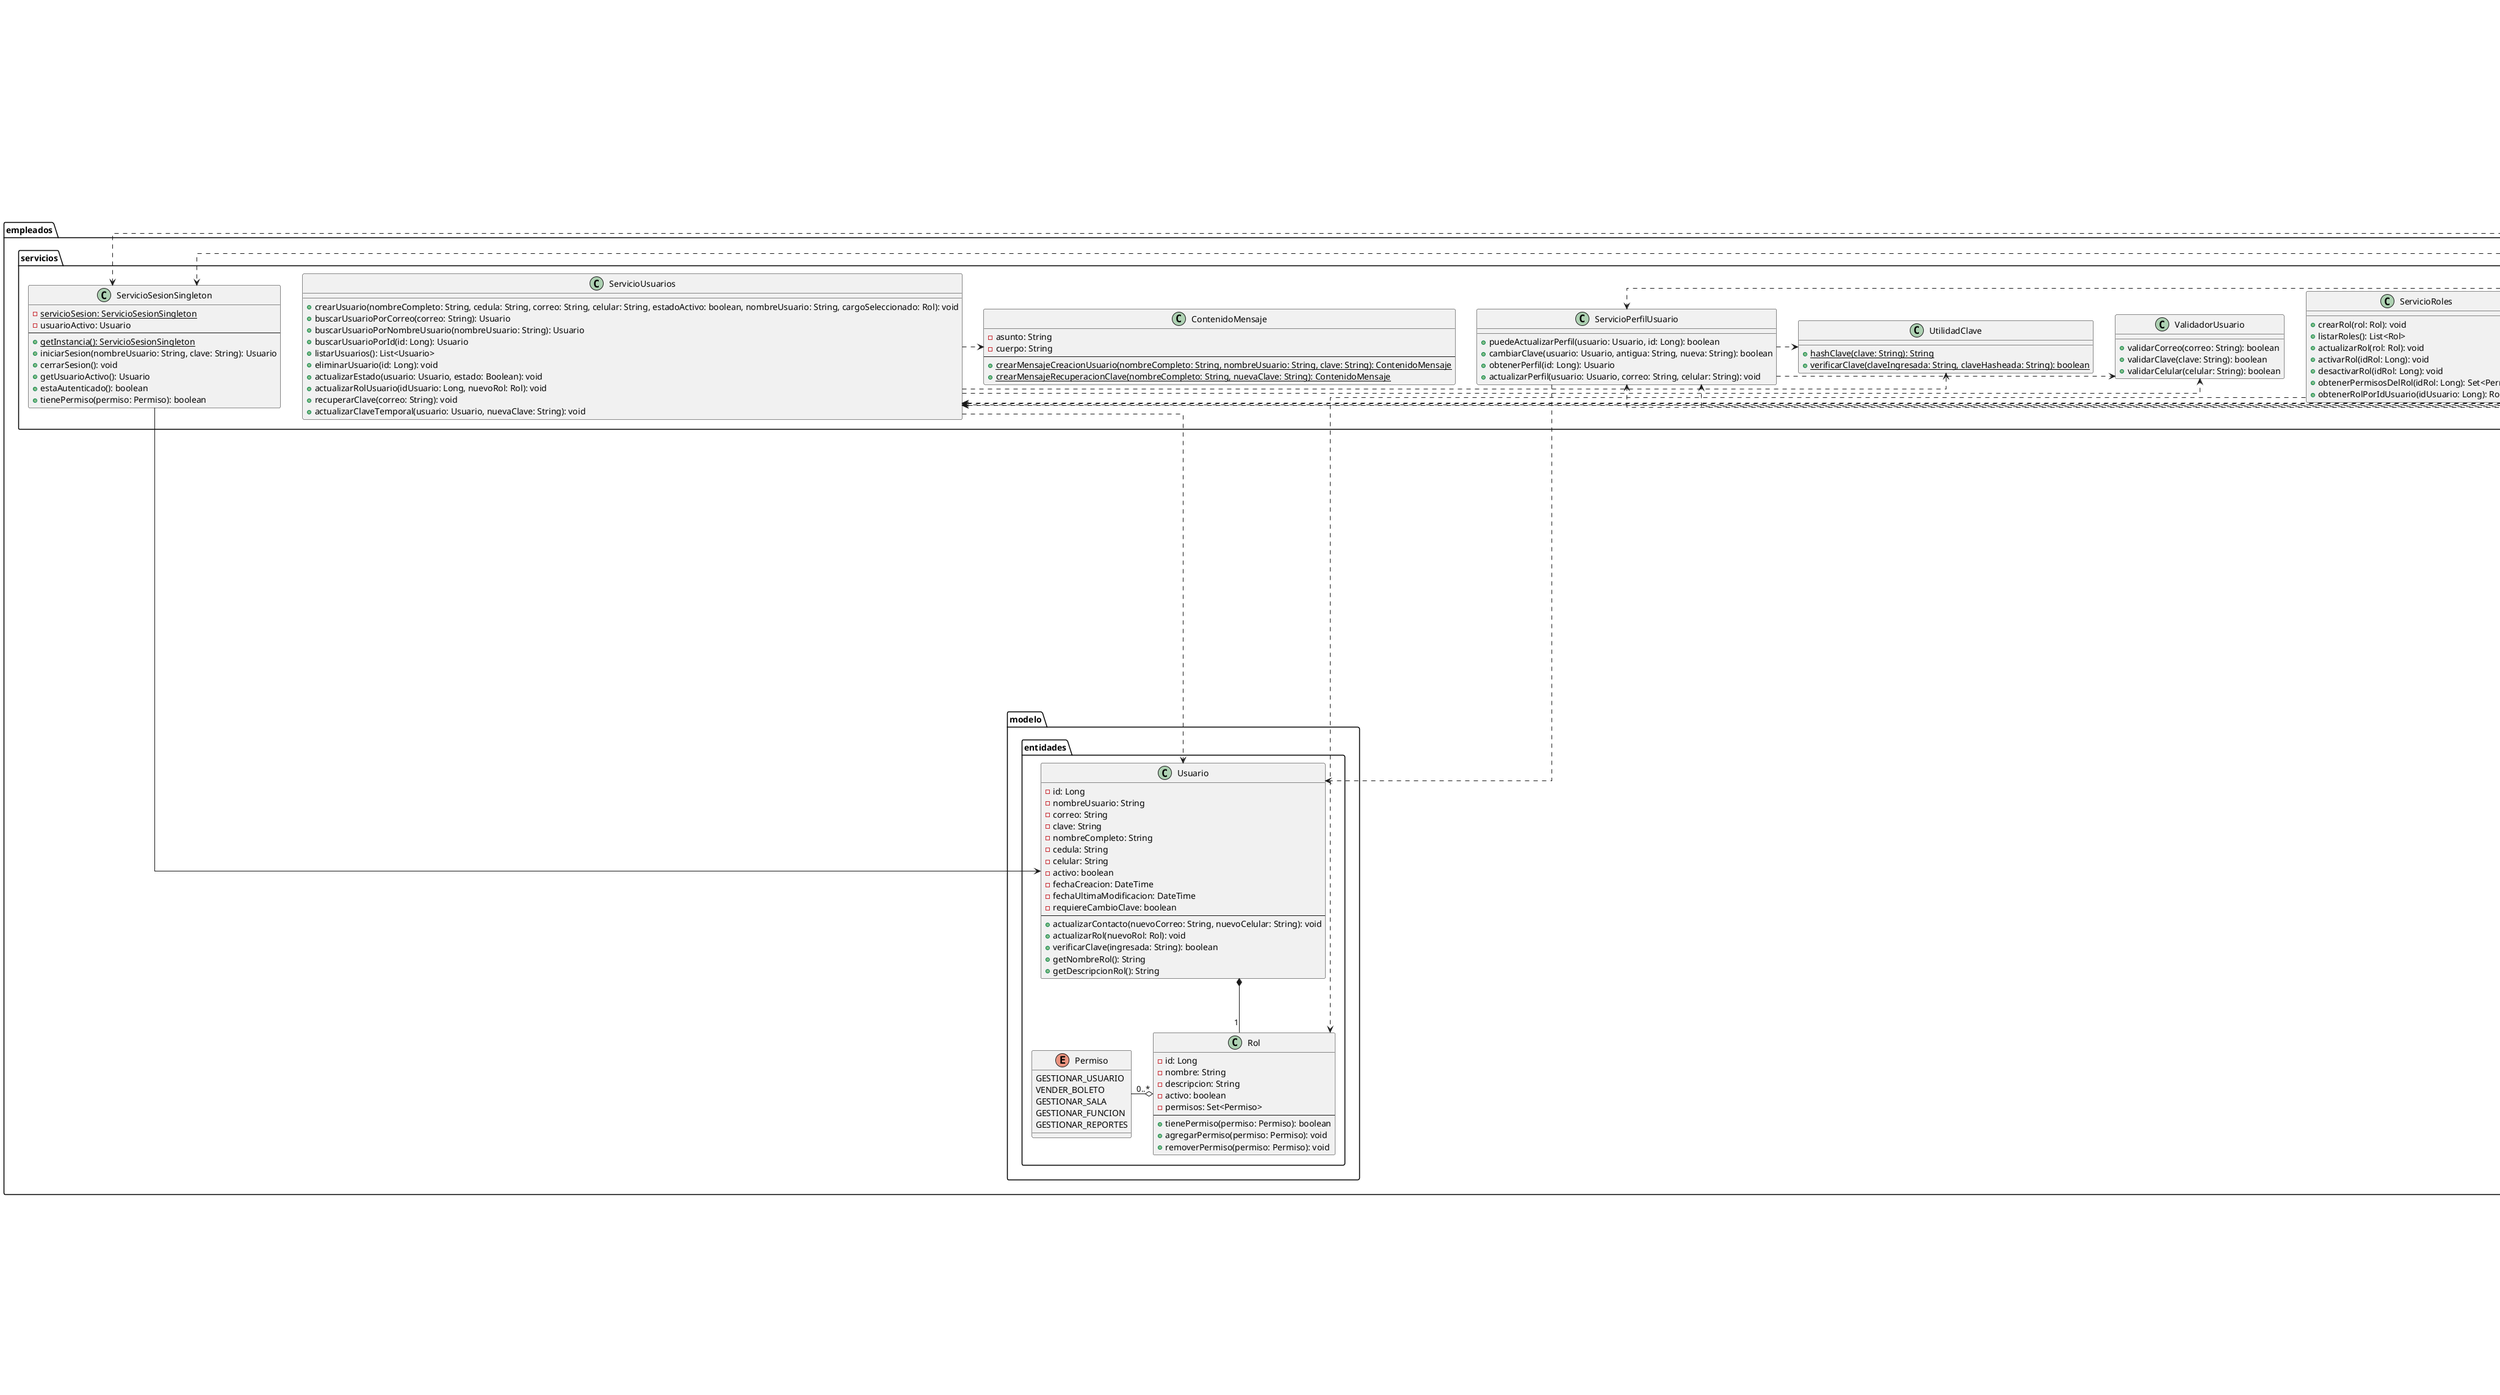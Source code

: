 @startuml General_DiagramaDeClases
skinparam linetype ortho

package empleados {
' ============================== MODELO DE DOMINIO ==============================
package modelo {
package entidades{
class Usuario {
  - id: Long
  - nombreUsuario: String
  - correo: String
  - clave: String
  - nombreCompleto: String
  - cedula: String
  - celular: String
  - activo: boolean
  - fechaCreacion: DateTime
  - fechaUltimaModificacion: DateTime
  - requiereCambioClave: boolean
  --
  + actualizarContacto(nuevoCorreo: String, nuevoCelular: String): void
  + actualizarRol(nuevoRol: Rol): void
  + verificarClave(ingresada: String): boolean
  + getNombreRol(): String
  + getDescripcionRol(): String
}

class Rol {
  - id: Long
  - nombre: String
  - descripcion: String
  - activo: boolean
  - permisos: Set<Permiso>
  --
  + tienePermiso(permiso: Permiso): boolean
  + agregarPermiso(permiso: Permiso): void
  + removerPermiso(permiso: Permiso): void
}

enum Permiso {
    GESTIONAR_USUARIO
    VENDER_BOLETO
    GESTIONAR_SALA
    GESTIONAR_FUNCION
    GESTIONAR_REPORTES
}
}

}

Usuario  *-- "1" Rol
Permiso "0..*" -o  Rol

' ============================== SERVICIOS ==============================

package servicios{

' ============================== SERVICIOS DE VALIDACIÓN ==============================
class ValidadorUsuario {
   + validarCorreo(correo: String): boolean
   + validarClave(clave: String): boolean
   + validarCelular(celular: String): boolean
}

' ============================== SERVICIOS DE SESIÓN Y SEGURIDAD ==============================
class ServicioSesionSingleton {
  - {static} servicioSesion: ServicioSesionSingleton
  - usuarioActivo: Usuario
  --
  + {static} getInstancia(): ServicioSesionSingleton
  + iniciarSesion(nombreUsuario: String, clave: String): Usuario
  + cerrarSesion(): void
  + getUsuarioActivo(): Usuario
  + estaAutenticado(): boolean
  + tienePermiso(permiso: Permiso): boolean
}

class UtilidadClave {
  + {static} hashClave(clave: String): String
  + {static} verificarClave(claveIngresada: String, claveHasheada: String): boolean
}

' ============================== SERVICIOS DE GESTIÓN DE USUARIOS ==============================
class ServicioUsuarios {
  + crearUsuario(nombreCompleto: String, cedula: String, correo: String, celular: String, estadoActivo: boolean, nombreUsuario: String, cargoSeleccionado: Rol): void
  + buscarUsuarioPorCorreo(correo: String): Usuario
  + buscarUsuarioPorNombreUsuario(nombreUsuario: String): Usuario
  + buscarUsuarioPorId(id: Long): Usuario
  + listarUsuarios(): List<Usuario>
  + eliminarUsuario(id: Long): void
  + actualizarEstado(usuario: Usuario, estado: Boolean): void
  + actualizarRolUsuario(idUsuario: Long, nuevoRol: Rol): void
  + recuperarClave(correo: String): void
  + actualizarClaveTemporal(usuario: Usuario, nuevaClave: String): void
}

class ServicioPerfilUsuario {
  + puedeActualizarPerfil(usuario: Usuario, id: Long): boolean
  + cambiarClave(usuario: Usuario, antigua: String, nueva: String): boolean
  + obtenerPerfil(id: Long): Usuario
  + actualizarPerfil(usuario: Usuario, correo: String, celular: String): void
}

class ServicioRoles {
  + crearRol(rol: Rol): void
  + listarRoles(): List<Rol>
  + actualizarRol(rol: Rol): void
  + activarRol(idRol: Long): void
  + desactivarRol(idRol: Long): void
  + obtenerPermisosDelRol(idRol: Long): Set<Permiso>
  + obtenerRolPorIdUsuario(idUsuario: Long): Rol
}

' ============================== SERVICIOS DE COMUNICACIÓN ==============================
class ContenidoMensaje {
  - asunto: String
  - cuerpo: String
  --
  + {static} crearMensajeCreacionUsuario(nombreCompleto: String, nombreUsuario: String, clave: String): ContenidoMensaje
  + {static} crearMensajeRecuperacionClave(nombreCompleto: String, nuevaClave: String): ContenidoMensaje
}

}

' ============================== RELACIONES DE DEPENDENCIA ==============================

ServicioUsuarios .> ValidadorUsuario
ServicioUsuarios .> UtilidadClave
ServicioUsuarios .> ContenidoMensaje
ServicioPerfilUsuario .> ValidadorUsuario
ServicioPerfilUsuario .> UtilidadClave
ServicioPerfilUsuario .> Usuario
ServicioUsuarios ..> Usuario
ServicioSesionSingleton ---> Usuario
ServicioRoles ...> Rol

package controladores {

' ============================== CONTROLADORES PRINCIPALES ==============================
class ControladorGestionUsuarios {
  + initialize(): void
  + onAgregarUsuario(): void
  + onEliminar(): void
  + onBuscar(): void
  + onLimpiar(): void
  + onBackAction(): void
}

class ControladorLogin {
  + initialize(): void
  + onIniciarSesion(): void
  + onRecuperarContrasena(): void
  + validarCampos(): boolean
}

class ControladorPortalPrincipal {
  + initialize(): void
  + onCerrarSesion(): void
  + onGestionUsuarios(): void
  + onGestionSalas(): void
  + onGestionPeliculas(): void
  + onVentaBoletos(): void
  + onReportes(): void
  + onPerfil(): void
}

' ============================== CONTROLADORES DE PERFIL ==============================
class ControladorPerfil {
  + initialize(): void
  + onActualizarContacto(): void
  + onCambiarContrasena(): void
  + onRegresar(): void
}

class ControladorActualizarContacto {
  + initialize(): void
  + onGuardar(): void
  + onCancelar(): void
}

class ControladorCambiarContrasena {
  + initialize(): void
  + onGuardar(): void
  + onCancelar(): void
}

' ============================== CONTROLADORES DE REGISTRO Y RECUPERACIÓN ==============================
class ControladorRegistrarUsuario {
  + initialize(): void
  + onGuardar(): void
  + onCancelar(): void
  + limpiarCampos(): void
}

class ControladorRecuperarContrasena {
  + initialize(): void
  + onEnviarCodigo(): void
  + onRegresar(): void
}

class ControladorCambioClaveObligatorio {
  + initialize(): void
  + onCambiarClave(): void
}

}

' Relaciones Controladores
ControladorLogin .> ServicioSesionSingleton
ControladorPortalPrincipal .> ServicioSesionSingleton
ControladorGestionUsuarios .> ServicioUsuarios
ControladorGestionUsuarios .> ServicioRoles
ControladorPerfil .> ServicioPerfilUsuario
ControladorRegistrarUsuario .> ServicioUsuarios
ControladorRegistrarUsuario .> ServicioRoles
ControladorRecuperarContrasena .> ServicioUsuarios
ControladorCambioClaveObligatorio .> ServicioUsuarios
ControladorCambiarContrasena .> ServicioPerfilUsuario
ControladorActualizarContacto .> ServicioPerfilUsuario

}

package salas {
package modelos {

package entidades{
    class Sala {
        -id: int
        -nombre: String
        -capacidad: int
        -tipo: TipoSala
        -estado: EstadoSala
    }
   class Butaca {
   -id: int
   -idSala: int
   -fila: String
   -columna: String
   -estado: EstadoButaca
   }
   enum EstadoSala{
   DISPONIBLE,
   MANTENIMIENTO
   }
   enum EstadoButaca{
   DISPONIBLE,
   OCUPADA,
   INHABILITADA
   }
   abstract class SalaFactory{
   +crearSala(int id, String nombre, int capacidad, EstadoSala estado)
   }
   class SalaNormalFactory implements SalaFactory{
   +crearSala(int id, String nombre, int capacidad, EstadoSala estado) {
   }
   class SalaVIPFactory implements SalaFactory{
   +crearSala(int id, String nombre, int capacidad, EstadoSala estado)
   }
   enum TipoSala{
   -multiplicador: double
   NORMAL(1.00),
   VIP(1.50)
   +getMultiplicador()

   }

   }



    }

    Sala -u> TipoSala
    SalaNormalFactory -u> Sala
    SalaVIPFactory -u> Sala
    Sala -u> EstadoSala
    Sala o- Butaca
    Butaca -u> EstadoButaca
    package servicios{
    class ServicioButaca{
    +listarButacasPorSala() : List<Butaca>
    +generarButacasAutomatica() : void
    +crearButaca(Butaca butaca) : void
    +actualizarButaca(Butaca butaca) : void
    +validarDatosBasicos(Butaca butaca) : void
    +listarTodasButacas() : List<Butaca>
    +eliminarButaca(int id) : void
    }
    class ServicioSala{
    -ServicioButaca : ServicioButaca
    +crearSala(Sala sala) : void
    +obtenerSalaPorId(int id) : Sala
    +listarSalas() : List<Sala>
    +actualizarSala(Sala sala) : void
    +eliminarSala(int id) : void
    +buscarSalaPorNombre(String nombre) : List<Sala>
    }
    }
    package controladores{
    class ControladorSalas {

        -servicioSala: ServicioSala
        -salas: ObservableList<Sala>
        -servicioButaca: ServicioButaca
        -salaEnEdicion: Sala
        +initialize(): void
        +onGuardar(event: ActionEvent): void
        +onBackAction(event: ActionEvent): void
    }
    class ControladorButacas {
        -servicioSala : ServicioSala
        -servicioButaca: ServicioButaca
        -salas: ObservableList<Sala>
        -butacas: ObservableList<Butaca>
        +initialize(): void
        +onBackAction(event: ActionEvent): void
    }
    class ControladorDeConsultaSalas {
        -servicioButaca : ServicioButaca
        -butacasSeleccionadas: List<Butaca>
        -controladorAsignadorButacas: ControladorAsignadorButacas
        +initialize(location: URL, resources: ResourceBundle): void
        +mostrarButacasDeSala(codigosButacasOcupadas: Set<Integer>, salaSeleccionada: Sala): void
        +getButacasSeleccionadas(): List<Butaca>
        +setControladorAsignadorButacas(controladorAsignadorButacas: ControladorAsignadorButacas): void
    }
    }

ServicioSala -u-> ServicioButaca
ControladorButacas -u-> ServicioSala
ControladorButacas -u-> ServicioButaca
Sala -u-o ControladorButacas
Butaca -u-o ControladorButacas
ControladorSalas -u-> ServicioSala
ControladorSalas o-u- Sala
ControladorSalas -u-> ServicioButaca
ControladorDeConsultaSalas -u-> ServicioButaca
ControladorDeConsultaSalas o-u- Butaca
ControladorSalas -u-> SalaFactory
}

package peliculas {
    ' ==================== PAQUETE: MODELO ====================
    package modelos {
            class Cartelera {
                - peliculas: List<Pelicula>
            }

            enum DiaSemana {
                LUNES, MARTES, MIERCOLES, JUEVES
                VIERNES, SABADO, DOMINGO
                --
                - precio: BigDecimal {readOnly}
                --
                + {static} obtenerDiaDeFecha(fechaHora: LocalDateTime): DiaSemana
                + esFinDeSemana(): boolean
            }

            enum FormatoFuncion {
                DOS_D, TRES_D
                --
                - multiplicadorPrecio: BigDecimal {readOnly}
                --
                + {static} fromString(value: String): FormatoFuncion
            }

            class Funcion {
                - id: int
                - pelicula: Pelicula
                - sala: Sala
                - fechaHoraInicio: LocalDateTime
                - fechaHoraFin: LocalDateTime
                - formato: FormatoFuncion
                - tipoEstreno: TipoEstreno
            }

            enum Genero {
                ACCION, COMEDIA, DRAMA, TERROR, CIENCIA_FICCION
                ANIMACION, ROMANCE, DOCUMENTAL, AVENTURA, FANTASIA
                --
                - nombre: String {readOnly}
                --
                + {static} porNombre(nombre: String): Genero
                + {static} obtenerTodosLosGeneros(): List<String>
            }

            enum Idioma {
                ESPANOL, INGLES, CHINO
                --
                - nombre: String {readOnly}
                - codigo: String {readOnly}
                --
                + {static} porCodigo(codigo: String): Idioma
            }

            class Pelicula {
                - id: int
                - titulo: String
                - sinopsis: String
                - duracionMinutos: int
                - anio: int
                - idioma: Idioma
                - generos: List<Genero>
                - imagenUrl: String
                --
                + agregarGenero(genero: Genero): void
                + eliminarGenero(genero: Genero): void
                + getGenerosComoString(): String
            }

            enum TipoEstreno {
                ESTRENO, PREESTRENO
                --
                - multiplicadorPrecio: BigDecimal {readOnly}
            }
    }

    ' ==================== PAQUETE: SERVICIOS ====================
    package servicios {
        class ServicioFuncion {
            + crearFuncion(...): Funcion
            + actualizarFuncion(...): void
            + listarTodasLasFunciones(): List<Funcion>
            + buscarFuncionPorId(id: int): Funcion
            + listarFuncionesPorSala(salaId: int): List<Funcion>
            + eliminarFuncion(id: int): void
            + obtenerFuncionesPorNombrePelicula(...): List<Funcion>
        }

        class ServicioPelicula {
            + crearPelicula(...): Pelicula
            + actualizarPelicula(...): void
            + eliminarPelicula(id: int): void
            + buscarPeliculaPorId(id: int): Pelicula
            + listarTodasLasPeliculas(): List<Pelicula>
            + buscarPeliculasPorTitulo(titulo: String): List<Pelicula>
            + existePeliculaDuplicada(titulo: String, anio: int): boolean
        }
    }

    ' ==================== PAQUETE: CONTROLADORES ====================
    package controladores {
        class ControladorCartelera {
            - servicioPelicula: ServicioPelicula
            - cartelera: Cartelera
            - peliculaSeleccionada: Pelicula
            --
            + obtenerCartelera(): List<Pelicula>
        }

        class ControladorDetallesCartelera {
            - peliculaActual: Pelicula
            - servicioFuncion: ServicioFuncion
            --
            + cargarPelicula(pelicula: Pelicula): void
        }

        class ControladorDetallesFuncion {
            - funcionActual: Funcion
            --
            + cargarFuncion(funcion: Funcion): void
        }

        class ControladorDetallesPelicula {
            - servicioPelicula: ServicioPelicula
            - pelicula: Pelicula
            --
            + cargarPelicula(pelicula: Pelicula): void
        }

        class ControladorFormularioFuncion {
            - servicioFuncion: ServicioFuncion
            - servicioPelicula: ServicioPelicula
            - salaService: SalaService
            - funcionEditando: Funcion
            - modoEdicion: boolean
            --
            + configurarParaEdicion(funcion: Funcion): void
        }

        class ControladorFormularioPelicula {
            - servicioPelicula: ServicioPelicula
            - peliculaEditando: Pelicula
            - modoEdicion: boolean
            --
            + configurarParaEdicion(pelicula: Pelicula): void
        }

        class ControladorFunciones {
            - servicioFuncion: ServicioFuncion
            - salaService: SalaService
            - listaFunciones: ObservableList<Funcion>
            --
            + obtenerFuncionesPorNombrePelicula(...): List<Funcion>
        }

        class ControladorPelicula {
            - servicioPelicula: ServicioPelicula
            - listaPeliculas: ObservableList<Pelicula>
        }

        class ControladorSeleccionFuncion {
            - servicioPelicula: ServicioPelicula
            - servicioFuncion: ServicioFuncion
            - salaService: SalaService
            - cartelera: Cartelera
            - peliculaSeleccionada: Pelicula
            - fechaSeleccionada: LocalDate
        }
    }

    ' ==================== RELACIONES ====================

    peliculas.modelos.Cartelera "1" -- "0..*" peliculas.modelos.Pelicula
    peliculas.modelos.Pelicula "1" -- "1" peliculas.modelos.Idioma
    peliculas.modelos.Pelicula "1" -- "1..*" peliculas.modelos.Genero
    peliculas.modelos.Funcion "1" -- "1" peliculas.modelos.Pelicula
    peliculas.modelos.Funcion "1" -- "1" salas.modelos.entidades.Sala
    peliculas.modelos.Funcion "1" -- "1" peliculas.modelos.FormatoFuncion
    peliculas.modelos.Funcion "1" -- "1" peliculas.modelos.TipoEstreno
    peliculas.modelos.Funcion .up.> peliculas.modelos.DiaSemana : usa

    peliculas.servicios.ServicioPelicula ..> peliculas.modelos.Pelicula : gestiona
    peliculas.servicios.ServicioFuncion ..> peliculas.modelos.Funcion : gestiona

    peliculas.servicios.ServicioPelicula <.left. peliculas.controladores.ControladorPelicula
    peliculas.servicios.ServicioPelicula <.left. peliculas.controladores.ControladorFormularioPelicula
    peliculas.servicios.ServicioPelicula <.left. peliculas.controladores.ControladorDetallesPelicula
    peliculas.servicios.ServicioPelicula <.left. peliculas.controladores.ControladorCartelera
    peliculas.servicios.ServicioPelicula <.left. peliculas.controladores.ControladorSeleccionFuncion

    peliculas.servicios.ServicioFuncion <.left. peliculas.controladores.ControladorFunciones
    peliculas.servicios.ServicioFuncion <.left. peliculas.controladores.ControladorFormularioFuncion
    peliculas.servicios.ServicioFuncion <.left. peliculas.controladores.ControladorDetallesCartelera
    peliculas.servicios.ServicioFuncion <.left. peliculas.controladores.ControladorSeleccionFuncion

    salas.servicios.ServicioSala <.left. peliculas.controladores.ControladorFunciones
    salas.servicios.ServicioSala <.left. peliculas.controladores.ControladorFormularioFuncion
    salas.servicios.ServicioSala <.left. peliculas.controladores.ControladorSeleccionFuncion

    peliculas.controladores.ControladorFormularioPelicula "1" -- "0..1" peliculas.modelos.Pelicula : edita
    peliculas.controladores.ControladorDetallesPelicula "1" -- "1" peliculas.modelos.Pelicula : muestra
    peliculas.controladores.ControladorFormularioFuncion "1" -- "0..1" peliculas.modelos.Funcion : edita
    peliculas.controladores.ControladorDetallesFuncion "1" -- "1" peliculas.modelos.Funcion : muestra
    peliculas.controladores.ControladorDetallesCartelera "1" -- "1" peliculas.modelos.Pelicula : muestra
    peliculas.controladores.ControladorCartelera "1" -- "1" peliculas.modelos.Cartelera : gestiona
    peliculas.controladores.ControladorSeleccionFuncion "1" -- "1" peliculas.modelos.Cartelera : usa
}

package venta_boletos {

skinparam linetype ortho

' ------------------ CONTROLADORES ------------------

package controladores {

    class ControladorAsignadorButacas {
        - funcionSeleccionada: Funcion
        - ControladorInformacionDeVenta: ControladorInformacionDeVenta
        - controladorDeConsultaSalas: ControladorDeConsultaSalas
        - butacasSeleccionadas: List<Butaca>
        + inicializarDatos(funcionSeleccionada: Funcion): void
        - cargarMapaButacas(codigosButacasOcupadas: Set<Integer>, salaSeleccionada: Sala): void
        + agregarButacaSeleccionada(butaca: Butaca): void
        + quitarButacaDeseleccionada(butaca: Butaca): void
    }

    class ControladorFacturacion {
        - servicioFacturacion: ServicioFacturacion
        - servicioCliente: ServicioCliente
        - ControladorInformacionDeVenta: ControladorInformacionDeVenta
        - boletos: List<Producto>
        + cargarBoletosSeleccionados(boletos: List<Producto>): void
        - crearCliente(): void
        - actualizarCliente(): void
        - buscarCliente(): void
        - pagarBoletos(): void
        - validarNumeroDocumentoCliente(): boolean
        - timerLabel: Label
    }

    class ControladorInformacionDeVenta {
        - cantidadDeButacasSeleccionadas: int
        + cargarInformacionDeFuncionSeleccionada(funcion: Funcion): void
        + calcularPosibleSubtotal(butacasSeleccionadas: List<Butaca>, funcion: Funcion): void
        + calcularTotal(boletos: List<Producto>): void
        + cargarButacaSeleccionada(butaca Butaca): void
        + removerButacaSeleccionada(butaca Butaca): void
    }

    class ControladorVisualizadorCartelera {
        - servicioVisualizarCartelera: ServicioVisualizarCartelera
        - cargarCartelera(peliculas: List<Pelicula>): void
    }   

    class ControladorVisualizadorFunciones {
        - servicioVisualizadorFunciones: ServicioVisualizadorFunciones
        - peliculaSeleccionada: Pelicula
        + asignarPeliculaSeleccionada(pelicula: Pelicula): void
        - cargarInformacionPeliculaSeleccionada(pelicula: Pelicula): void
        - cargarFunciones(): void
    }
}

' ------------------ SERVICIOS ------------------
package servicios{

    class ServicioContenidoFactura {
        +generarFactura(factura: Factura): void
        +generarBoletos(boletos: List<Producto>): void
        +unirPDFsFacturaYBoletos(facturaFile: File, boletosFiles: List<File>, archivoSalida: File): void
        +generarNombreArchivoBoleto(boleto: Boleto): String
    }

    class ServicioFacturacion {
        + generarFactura(productos: List<Producto>, cliente: Cliente, calculadorImpuesto: CalculadorImpuesto): void
    }

    interface ServicioGeneradorArchivo {
        + generarFactura(factura: Factura): void
        + generarBoletos(boletos: List<Producto>): void
    }

    class ServicioGeneradorArchivoPDF implements ServicioGeneradorArchivo {
        + generar(factura: Factura): void
        + generar(boletos: List<Producto>): void
        - crearCarpetaSiNoExiste(carpeta: String): void

    }

    class ServicioGeneradorBoleto{
        + generarBoletos(funcion: Funcion, butacas: List<Butaca>): List<Boleto>
    }

    class ServicioVisualizadorCartelera {
        - controladorCartelera: ControladorCartelera
        - peliculaSeleccionada: Pelicula
        + cargarPeliculasDeCartelera(): void
        + seleccionarPelicula(pelicula: Pelicula, currentStage: Stage): void
        - validarSeleccionPelicula(pelicula: Pelicula): void
    }

    class ServicioVisualizadorFunciones {
        - controladorFunciones: ControladorFunciones
        + cargarFunciones(pelicula: Pelicula): List<Funcion>
        + seleccionarFuncion(tabla: TableView<Funcion>): void
        - validarSeleccionFuncion(funcion: Funcion): void
    }

    class ServicioCliente {
        + crearCliente(cliente: Cliente): void
        + actualizarCliente(cliente: Cliente): void
        + buscarCliente(numeroIdentificacion: String): Cliente
        + existeCliente(numeroIdentificacion: String): boolean
    }

    class ServicioTemporizador{
        - {static} instancia: ServicioTemporizador
        - temporizador: Timer
        - tempEnEjecucion: boolean
        - finTiempo: long
        - tiempoRestante: StringProperty
        --
        + {static} getInstancia(): ServicioTemporizador
        + empezarTemporizador(stage: Stage): void
        + detenerTemporizador(): void
        + tempEnEjecucion(): boolean
        + tiempoRestanteProperty(): StringProperty
    }

}

package utilidades {

    package estrategiaValidacionDocumentos  #lightyellow
    {

        class ContextoValidacion #lightblue {
            - estrategia: EstrategiaValidacion
            + setEstrategia(estrategia: EstrategiaValidacion): void
            + ejecutarEstrategia(documento: String): boolean
        }
        
        class EstrategiaCedulaValidacion #lightblue implements EstrategiaValidacion  {
        }
        interface EstrategiaValidacion #lightblue {
            + validar(documento: String): boolean
        }

        class EstrategiaPasaporteValidacion #lightblue implements EstrategiaValidacion {
        }

        class EstrategiaRucValidacion #lightblue extends EstrategiaCedulaValidacion {
        }
    }

    package estrategiaParaDocumentos {
        interface Exportable {
            +exportar(reporte: ReporteGenerado, archivo: File, datos: Map<String, Object>): void
        }

        class EstrategiaExportarPDF implements Exportable {
            +crearDocumentoPDF(): PDDocument
            +guardarPDF(document: PDDocument, archivo: File): void
        }

        class EstrategiaExportarCSV implements Exportable {

        }
    }

    class ServicioCorreoSingleton {
        - instancia: ServicioCorreoSingleton
        - remitente: String
        - clave: String
        - sesion: Session
        - transport: Transport
        - ServicioCorreoSingleton()
        + getInstancia(): ServicioCorreoSingleton
        - crearSesionSMTP(): Session
        + enviarCorreo(destinatario: String, contenido: ContenidoMensaje): boolean
        + enviarCorreo(destinatario: String, contenido: ContenidoMensaje, adjunto: File): boolean
    }
}

' ------------------ MODELOS ------------------
package modelos {

    class Boleto {
        - funcion: Funcion
        - butaca: Butaca
    }

    interface CalculadorImpuesto {
        + calcularImpuesto(subtotal: double): double
    }

    class CalculadorIVA {
        - {static} IVA_TASA: double
    }

    class Cliente {
        - idCliente: String
        - tipoDocumento: String
        - nombre: String
        - apellido: String
        - correoElectronico: String
    }

    class Factura {
        - codigoFactura: long
        - fecha: String
        - cliente: Cliente
        - productos: List<Producto>
        - subtotal: double
        - total: double
        + calcularSubTotal(): void
        + calcularTotal(calculadorImpuesto:CalculadorImpuesto): void
    }

    abstract class Producto {
        - precio: double
        + {abstract} calcularPrecio(): void
    }

}


' ------------------ RELACIONES ------------------

' Relaciones de composición y agregación (tienen instancias como atributos)
ControladorFacturacion *--> ServicioFacturacion
ControladorFacturacion *--> ServicioCliente
ControladorVisualizadorCartelera *--> ServicioVisualizadorCartelera
ControladorVisualizadorFunciones *--> ServicioVisualizadorFunciones
ControladorAsignadorButacas o--> ControladorInformacionDeVenta
ControladorFacturacion o--> ControladorInformacionDeVenta

' Relaciones de uso/dependencia (se crean o usan temporalmente)
ControladorAsignadorButacas ..> ServicioGeneradorBoleto
ControladorFacturacion ..> ContextoValidacion
ControladorFacturacion ..> CalculadorImpuesto


' Servicios que crean o usan entidades
ServicioGeneradorBoleto ..> Boleto
ServicioFacturacion ..> Factura
ServicioFacturacion ..> ServicioGeneradorArchivoPDF
ServicioFacturacion ..> ServicioContenidoFactura
ServicioContenidoFactura ..> EstrategiaExportarPDF
ServicioFacturacion ..left> Cliente

' Relaciones de herencia e implementación
Producto <|-- Boleto
CalculadorIVA ..up|> CalculadorImpuesto

' Asociaciones entre entidades
Factura "1" *-- "1..*" Producto
Factura "1" *-- "1..*" Cliente
Boleto "1" *-- "1" Funcion
Boleto "1" *-- "1" Butaca

' Patrón Strategy
ContextoValidacion o--> EstrategiaValidacion

' Uso de interfaces/clases abstractas
Factura ..> CalculadorImpuesto

ControladorReportesPrincipal --> Exportable
ServicioFacturacion ..> ServicioCorreoSingleton


}

package "Reportes"{
    ' ===== MODELO (REPORTES) =====
    package "Modelo" {

        class Reporte {
            -int idReporte
            -String tipoReporte
            -Long intervaloEjecucion
            -Date proximaEjecucion
            -String contenido
            -String formato
            -String rutaArchivo
        
            +setFormatoDeContenido()
            +guardarLocalmente(): boolean
            +generar(IGeneradorReporte): void
        }

        interface IVentas {
            +obtenertotalVentas()
            +obtenertotalBoletos()
        }
        
        class ServicioFacturacion {
        
        }
        

        class ReporteProgramado {
            -String nombre
            -String tipoReporte
            -FrecuenciaReporte frecuencia
            -Date fechaInicio
            -Date fechaFin
            -Time horaEjecucion
            -boolean activo
            ''-Date ultimaEjecucion
            ''-Date proximaEjecucion
            -String rutaAlmacenamiento
            +programarProximaEjecucion(): void
            +validarConfiguracion(): boolean
        }

        enum FrecuenciaReporte  {
            DIARIO
            SEMANAL
            MENSUAL
            ANUAL
            +calcularProximaFecha(fechaBase: Date): Date
        }
        
        class DatosGrafica {
            -label String[]
            -data: double[]
            -metricName: String
        }
        
        interface IGeneradorReporte {
        +generarFormato(reporte: Reporte): String
        }

        class GeneradorPDF implements IGeneradorReporte {
        +generarFormato(reporte: Reporte): String
        }

        class GeneradorCSV implements IGeneradorReporte {
        +generarFormato(reporte: Reporte): String
        }
        

        ServicioFacturacion .up.|> IVentas
        Reporte --> IVentas
        ReporteProgramado -left-> FrecuenciaReporte : tiene
        ReporteProgramado --|> Reporte
        Reporte -left-> IGeneradorReporte
        
        
    }

    ' ===== SERVICIOS (REPORTES) =====
    package "Servicios" {

        class ServicioReportes  {
            - datos: Map<String, Object>
            +generarReporteVentas(fechaInicio: Date, fechaFin: Date): Reporte
            +guardarReporteLocalmente(reporte: Reporte, ruta: String): boolean
            +obtenerDatosVentas(fechaInicio: Date, fechaFin: Date): Map<String, Object>
        }

        class ServicioProgramacionReportes {
            +crearReporteProgramado(r: ReporteProgramado): ReporteProgramado
            +actualizarReporteProgramado(reporteProgramado: ReporteProgramado): boolean
            +eliminarReporteProgramado(idReporte: int): boolean
            +listarReportesProgramados(): List<ReporteProgramado>
            +obtenerReportesPendientes(): List<ReporteProgramado>
            +ejecutarReporteProgramado(reporteProgramado: ReporteProgramado): boolean
            +calcularProximaEjecucion(reporteProgramado: ReporteProgramado): Date
            +verificarReportesPendientes(): void
        }

        ServicioReportes --> IVentas : obtiene_datos
        ServicioReportes --> Reporte
        ServicioProgramacionReportes -right-> ReporteProgramado
    }


    ' ===== CONTROLADOR (REPORTES) =====
    package "Controlador" {

        class ControladorReportes {
            -ReportesView vista
            -Reporte modelo
            -ServicioReportes servicio
            -ServicioProgramacionReportes servicioProgramacion
            +inicializar(): void
            +generarReporte(): void
            +mostrarReporte(): void
            +exportarReporte(formato: String): void
            +generarGrafico(): void
            +programarReporte(): void
            +editarReporteProgramado(): void
            +eliminarReporteProgramado(): void
            +cargarReportesProgramados(): void
            +ejecutarReportesPendientes(): void
        }

        ControladorReportes --> Reporte : usa
        ControladorReportes -left-> DatosGrafica: usa
        ControladorReportes --> ServicioReportes : usa
        ControladorReportes --> ServicioProgramacionReportes : usa
    }
}

' ============================== RELACIONES GENERALES ==============================
ControladorAsignadorButacas ..> ControladorDeConsultaSalas
ControladorAsignadorFuncion ..> ControladorCartelera

ControladorPortalPrincipal ..> ControladorVentaBoletos
ControladorPortalPrincipal ..> ControladorPelicula
ControladorPortalPrincipal ..> ControladorFuncion
ControladorPortalPrincipal ..> ControladorSalas
ControladorPortalPrincipal ..> ControladorButacas
ControladorPortalPrincipal ..> ControladorReportes
ControladorReportes ..> ControladorVentaBoletos 
@enduml
